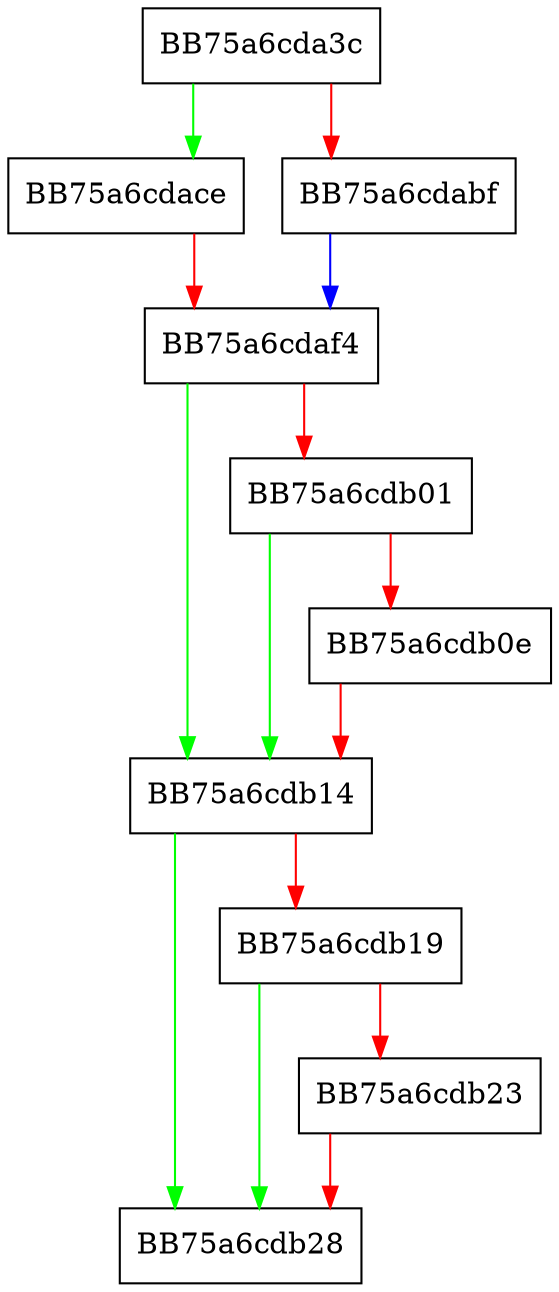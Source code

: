 digraph ConnectionCacheInfo {
  node [shape="box"];
  graph [splines=ortho];
  BB75a6cda3c -> BB75a6cdace [color="green"];
  BB75a6cda3c -> BB75a6cdabf [color="red"];
  BB75a6cdabf -> BB75a6cdaf4 [color="blue"];
  BB75a6cdace -> BB75a6cdaf4 [color="red"];
  BB75a6cdaf4 -> BB75a6cdb14 [color="green"];
  BB75a6cdaf4 -> BB75a6cdb01 [color="red"];
  BB75a6cdb01 -> BB75a6cdb14 [color="green"];
  BB75a6cdb01 -> BB75a6cdb0e [color="red"];
  BB75a6cdb0e -> BB75a6cdb14 [color="red"];
  BB75a6cdb14 -> BB75a6cdb28 [color="green"];
  BB75a6cdb14 -> BB75a6cdb19 [color="red"];
  BB75a6cdb19 -> BB75a6cdb28 [color="green"];
  BB75a6cdb19 -> BB75a6cdb23 [color="red"];
  BB75a6cdb23 -> BB75a6cdb28 [color="red"];
}